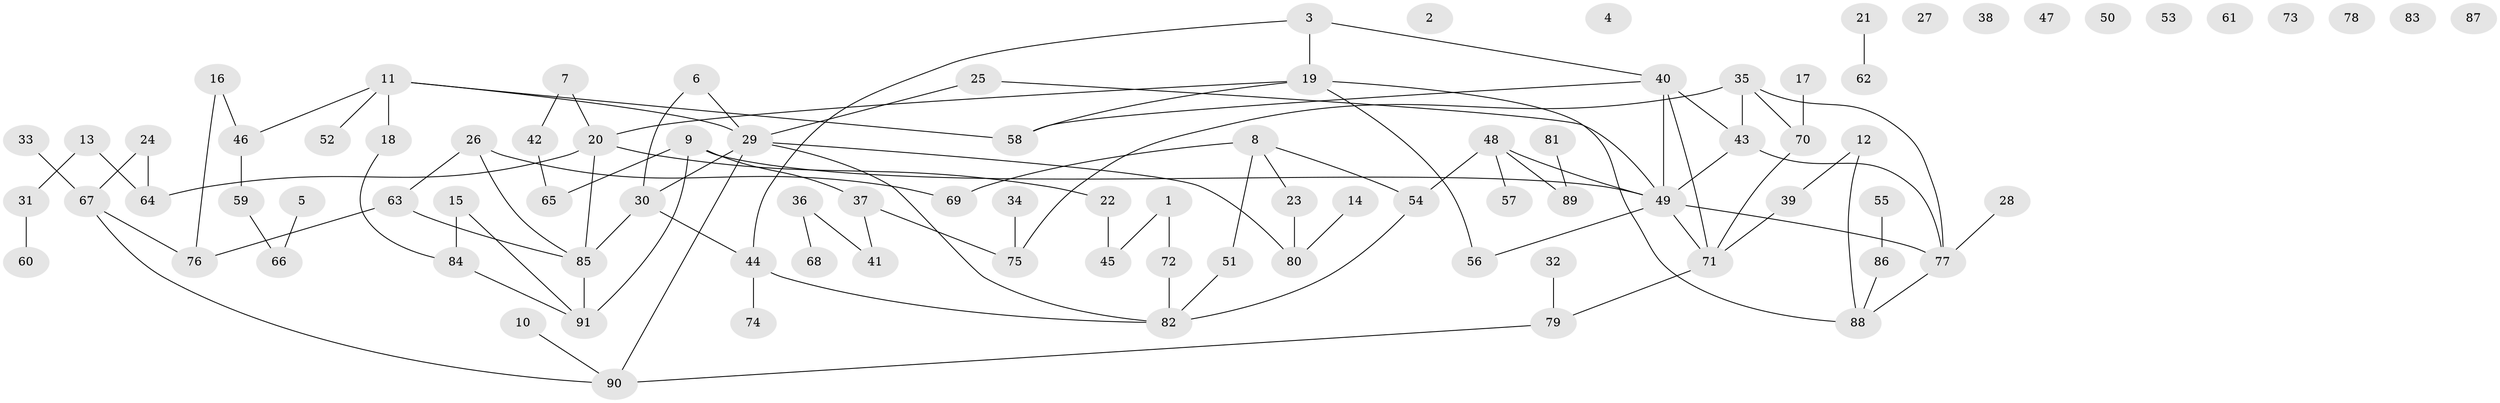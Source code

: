 // Generated by graph-tools (version 1.1) at 2025/40/03/09/25 04:40:30]
// undirected, 91 vertices, 106 edges
graph export_dot {
graph [start="1"]
  node [color=gray90,style=filled];
  1;
  2;
  3;
  4;
  5;
  6;
  7;
  8;
  9;
  10;
  11;
  12;
  13;
  14;
  15;
  16;
  17;
  18;
  19;
  20;
  21;
  22;
  23;
  24;
  25;
  26;
  27;
  28;
  29;
  30;
  31;
  32;
  33;
  34;
  35;
  36;
  37;
  38;
  39;
  40;
  41;
  42;
  43;
  44;
  45;
  46;
  47;
  48;
  49;
  50;
  51;
  52;
  53;
  54;
  55;
  56;
  57;
  58;
  59;
  60;
  61;
  62;
  63;
  64;
  65;
  66;
  67;
  68;
  69;
  70;
  71;
  72;
  73;
  74;
  75;
  76;
  77;
  78;
  79;
  80;
  81;
  82;
  83;
  84;
  85;
  86;
  87;
  88;
  89;
  90;
  91;
  1 -- 45;
  1 -- 72;
  3 -- 19;
  3 -- 40;
  3 -- 44;
  5 -- 66;
  6 -- 29;
  6 -- 30;
  7 -- 20;
  7 -- 42;
  8 -- 23;
  8 -- 51;
  8 -- 54;
  8 -- 69;
  9 -- 37;
  9 -- 49;
  9 -- 65;
  9 -- 91;
  10 -- 90;
  11 -- 18;
  11 -- 29;
  11 -- 46;
  11 -- 52;
  11 -- 58;
  12 -- 39;
  12 -- 88;
  13 -- 31;
  13 -- 64;
  14 -- 80;
  15 -- 84;
  15 -- 91;
  16 -- 46;
  16 -- 76;
  17 -- 70;
  18 -- 84;
  19 -- 20;
  19 -- 56;
  19 -- 58;
  19 -- 88;
  20 -- 22;
  20 -- 64;
  20 -- 85;
  21 -- 62;
  22 -- 45;
  23 -- 80;
  24 -- 64;
  24 -- 67;
  25 -- 29;
  25 -- 49;
  26 -- 63;
  26 -- 69;
  26 -- 85;
  28 -- 77;
  29 -- 30;
  29 -- 80;
  29 -- 82;
  29 -- 90;
  30 -- 44;
  30 -- 85;
  31 -- 60;
  32 -- 79;
  33 -- 67;
  34 -- 75;
  35 -- 43;
  35 -- 70;
  35 -- 75;
  35 -- 77;
  36 -- 41;
  36 -- 68;
  37 -- 41;
  37 -- 75;
  39 -- 71;
  40 -- 43;
  40 -- 49;
  40 -- 58;
  40 -- 71;
  42 -- 65;
  43 -- 49;
  43 -- 77;
  44 -- 74;
  44 -- 82;
  46 -- 59;
  48 -- 49;
  48 -- 54;
  48 -- 57;
  48 -- 89;
  49 -- 56;
  49 -- 71;
  49 -- 77;
  51 -- 82;
  54 -- 82;
  55 -- 86;
  59 -- 66;
  63 -- 76;
  63 -- 85;
  67 -- 76;
  67 -- 90;
  70 -- 71;
  71 -- 79;
  72 -- 82;
  77 -- 88;
  79 -- 90;
  81 -- 89;
  84 -- 91;
  85 -- 91;
  86 -- 88;
}

